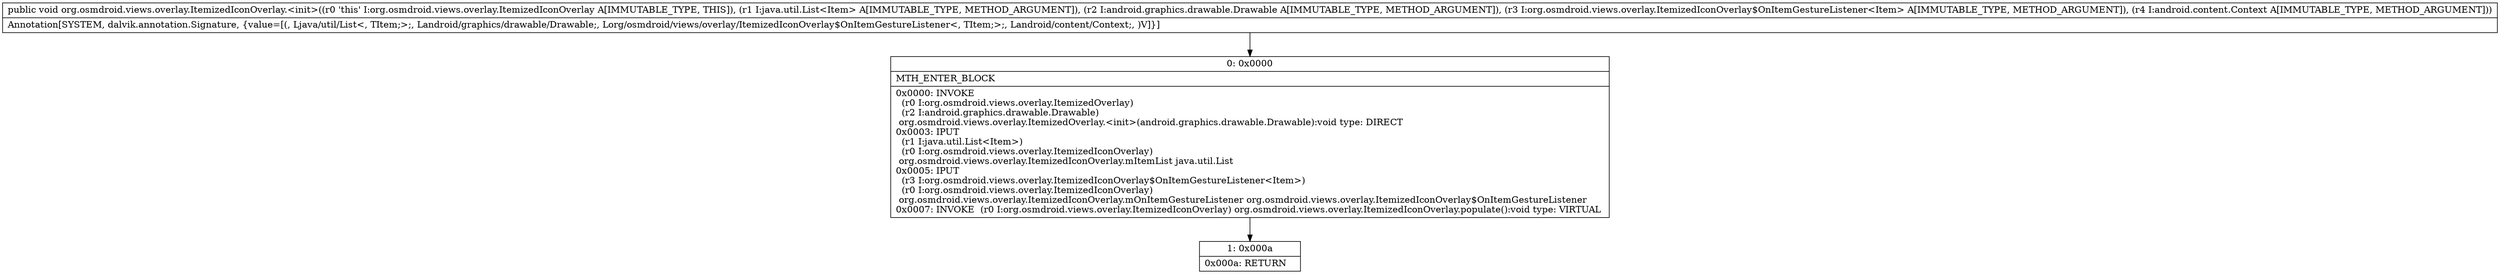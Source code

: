 digraph "CFG fororg.osmdroid.views.overlay.ItemizedIconOverlay.\<init\>(Ljava\/util\/List;Landroid\/graphics\/drawable\/Drawable;Lorg\/osmdroid\/views\/overlay\/ItemizedIconOverlay$OnItemGestureListener;Landroid\/content\/Context;)V" {
Node_0 [shape=record,label="{0\:\ 0x0000|MTH_ENTER_BLOCK\l|0x0000: INVOKE  \l  (r0 I:org.osmdroid.views.overlay.ItemizedOverlay)\l  (r2 I:android.graphics.drawable.Drawable)\l org.osmdroid.views.overlay.ItemizedOverlay.\<init\>(android.graphics.drawable.Drawable):void type: DIRECT \l0x0003: IPUT  \l  (r1 I:java.util.List\<Item\>)\l  (r0 I:org.osmdroid.views.overlay.ItemizedIconOverlay)\l org.osmdroid.views.overlay.ItemizedIconOverlay.mItemList java.util.List \l0x0005: IPUT  \l  (r3 I:org.osmdroid.views.overlay.ItemizedIconOverlay$OnItemGestureListener\<Item\>)\l  (r0 I:org.osmdroid.views.overlay.ItemizedIconOverlay)\l org.osmdroid.views.overlay.ItemizedIconOverlay.mOnItemGestureListener org.osmdroid.views.overlay.ItemizedIconOverlay$OnItemGestureListener \l0x0007: INVOKE  (r0 I:org.osmdroid.views.overlay.ItemizedIconOverlay) org.osmdroid.views.overlay.ItemizedIconOverlay.populate():void type: VIRTUAL \l}"];
Node_1 [shape=record,label="{1\:\ 0x000a|0x000a: RETURN   \l}"];
MethodNode[shape=record,label="{public void org.osmdroid.views.overlay.ItemizedIconOverlay.\<init\>((r0 'this' I:org.osmdroid.views.overlay.ItemizedIconOverlay A[IMMUTABLE_TYPE, THIS]), (r1 I:java.util.List\<Item\> A[IMMUTABLE_TYPE, METHOD_ARGUMENT]), (r2 I:android.graphics.drawable.Drawable A[IMMUTABLE_TYPE, METHOD_ARGUMENT]), (r3 I:org.osmdroid.views.overlay.ItemizedIconOverlay$OnItemGestureListener\<Item\> A[IMMUTABLE_TYPE, METHOD_ARGUMENT]), (r4 I:android.content.Context A[IMMUTABLE_TYPE, METHOD_ARGUMENT]))  | Annotation[SYSTEM, dalvik.annotation.Signature, \{value=[(, Ljava\/util\/List\<, TItem;\>;, Landroid\/graphics\/drawable\/Drawable;, Lorg\/osmdroid\/views\/overlay\/ItemizedIconOverlay$OnItemGestureListener\<, TItem;\>;, Landroid\/content\/Context;, )V]\}]\l}"];
MethodNode -> Node_0;
Node_0 -> Node_1;
}

